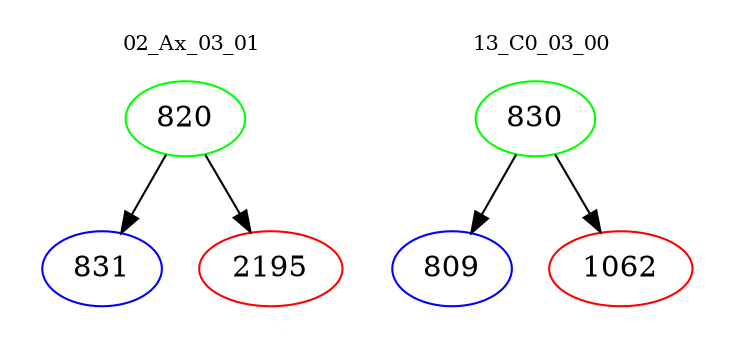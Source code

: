 digraph{
subgraph cluster_0 {
color = white
label = "02_Ax_03_01";
fontsize=10;
T0_820 [label="820", color="green"]
T0_820 -> T0_831 [color="black"]
T0_831 [label="831", color="blue"]
T0_820 -> T0_2195 [color="black"]
T0_2195 [label="2195", color="red"]
}
subgraph cluster_1 {
color = white
label = "13_C0_03_00";
fontsize=10;
T1_830 [label="830", color="green"]
T1_830 -> T1_809 [color="black"]
T1_809 [label="809", color="blue"]
T1_830 -> T1_1062 [color="black"]
T1_1062 [label="1062", color="red"]
}
}
